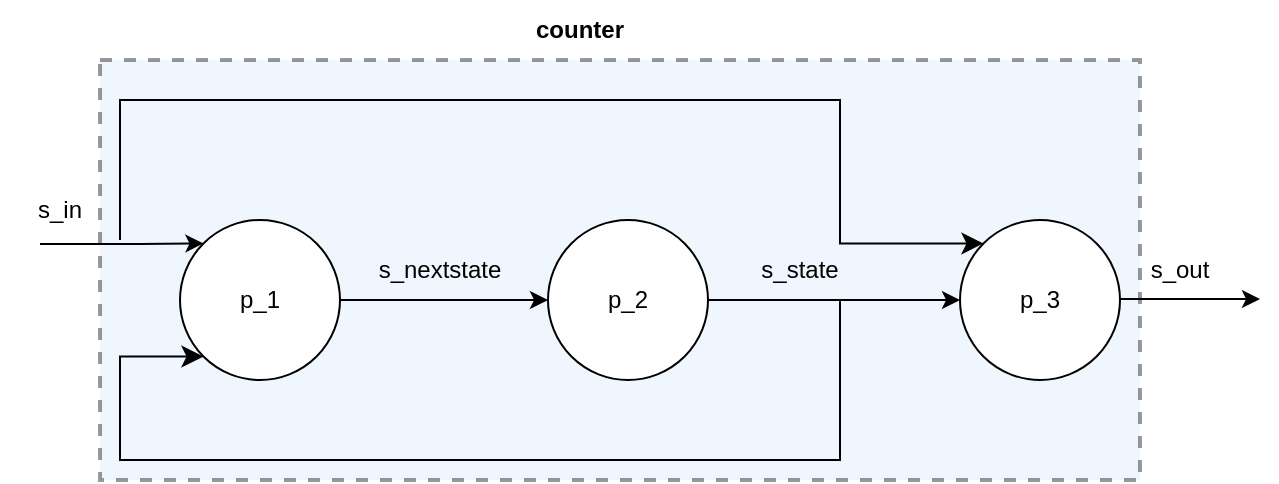 <mxfile version="26.0.16">
  <diagram name="Page-1" id="aM2BYi7dWH0HvxV25wdj">
    <mxGraphModel dx="637" dy="463" grid="1" gridSize="10" guides="1" tooltips="1" connect="1" arrows="1" fold="1" page="1" pageScale="1" pageWidth="827" pageHeight="1169" math="0" shadow="0">
      <root>
        <mxCell id="0" />
        <mxCell id="1" parent="0" />
        <mxCell id="PIvWspxzPkUkjGU2tAyo-17" value="" style="rounded=0;whiteSpace=wrap;html=1;fillColor=#dae8fc;dashed=1;strokeWidth=2;strokeColor=#000000;opacity=40;" vertex="1" parent="1">
          <mxGeometry x="150" y="240" width="520" height="210" as="geometry" />
        </mxCell>
        <mxCell id="PIvWspxzPkUkjGU2tAyo-4" value="" style="edgeStyle=orthogonalEdgeStyle;rounded=0;orthogonalLoop=1;jettySize=auto;html=1;" edge="1" parent="1" source="PIvWspxzPkUkjGU2tAyo-1" target="PIvWspxzPkUkjGU2tAyo-2">
          <mxGeometry relative="1" as="geometry" />
        </mxCell>
        <mxCell id="PIvWspxzPkUkjGU2tAyo-1" value="p_1" style="ellipse;whiteSpace=wrap;html=1;aspect=fixed;" vertex="1" parent="1">
          <mxGeometry x="190" y="320" width="80" height="80" as="geometry" />
        </mxCell>
        <mxCell id="PIvWspxzPkUkjGU2tAyo-5" style="edgeStyle=orthogonalEdgeStyle;rounded=0;orthogonalLoop=1;jettySize=auto;html=1;exitX=1;exitY=0.5;exitDx=0;exitDy=0;" edge="1" parent="1" source="PIvWspxzPkUkjGU2tAyo-2" target="PIvWspxzPkUkjGU2tAyo-3">
          <mxGeometry relative="1" as="geometry" />
        </mxCell>
        <mxCell id="PIvWspxzPkUkjGU2tAyo-2" value="p_2" style="ellipse;whiteSpace=wrap;html=1;aspect=fixed;" vertex="1" parent="1">
          <mxGeometry x="374" y="320" width="80" height="80" as="geometry" />
        </mxCell>
        <mxCell id="PIvWspxzPkUkjGU2tAyo-3" value="p_3" style="ellipse;whiteSpace=wrap;html=1;aspect=fixed;" vertex="1" parent="1">
          <mxGeometry x="580" y="320" width="80" height="80" as="geometry" />
        </mxCell>
        <mxCell id="PIvWspxzPkUkjGU2tAyo-7" value="" style="endArrow=classic;html=1;rounded=0;entryX=0;entryY=0;entryDx=0;entryDy=0;" edge="1" parent="1" target="PIvWspxzPkUkjGU2tAyo-1">
          <mxGeometry width="50" height="50" relative="1" as="geometry">
            <mxPoint x="120" y="332" as="sourcePoint" />
            <mxPoint x="440" y="390" as="targetPoint" />
            <Array as="points">
              <mxPoint x="170" y="332" />
            </Array>
          </mxGeometry>
        </mxCell>
        <mxCell id="PIvWspxzPkUkjGU2tAyo-8" value="" style="endArrow=classic;html=1;rounded=0;entryX=0;entryY=0.5;entryDx=0;entryDy=0;" edge="1" parent="1">
          <mxGeometry width="50" height="50" relative="1" as="geometry">
            <mxPoint x="660" y="359.5" as="sourcePoint" />
            <mxPoint x="730" y="359.5" as="targetPoint" />
          </mxGeometry>
        </mxCell>
        <mxCell id="PIvWspxzPkUkjGU2tAyo-10" value="" style="edgeStyle=segmentEdgeStyle;endArrow=classic;html=1;curved=0;rounded=0;endSize=8;startSize=8;entryX=0;entryY=1;entryDx=0;entryDy=0;" edge="1" parent="1" target="PIvWspxzPkUkjGU2tAyo-1">
          <mxGeometry width="50" height="50" relative="1" as="geometry">
            <mxPoint x="520" y="360" as="sourcePoint" />
            <mxPoint x="440" y="390" as="targetPoint" />
            <Array as="points">
              <mxPoint x="520" y="440" />
              <mxPoint x="160" y="440" />
              <mxPoint x="160" y="388" />
            </Array>
          </mxGeometry>
        </mxCell>
        <mxCell id="PIvWspxzPkUkjGU2tAyo-11" value="" style="edgeStyle=segmentEdgeStyle;endArrow=classic;html=1;curved=0;rounded=0;endSize=8;startSize=8;entryX=0;entryY=0;entryDx=0;entryDy=0;" edge="1" parent="1" target="PIvWspxzPkUkjGU2tAyo-3">
          <mxGeometry width="50" height="50" relative="1" as="geometry">
            <mxPoint x="160" y="330" as="sourcePoint" />
            <mxPoint x="210" y="240" as="targetPoint" />
            <Array as="points">
              <mxPoint x="160" y="260" />
              <mxPoint x="520" y="260" />
              <mxPoint x="520" y="332" />
            </Array>
          </mxGeometry>
        </mxCell>
        <mxCell id="PIvWspxzPkUkjGU2tAyo-12" value="s_in" style="text;html=1;align=center;verticalAlign=middle;whiteSpace=wrap;rounded=0;" vertex="1" parent="1">
          <mxGeometry x="100" y="300" width="60" height="30" as="geometry" />
        </mxCell>
        <mxCell id="PIvWspxzPkUkjGU2tAyo-13" value="s_out" style="text;html=1;align=center;verticalAlign=middle;whiteSpace=wrap;rounded=0;" vertex="1" parent="1">
          <mxGeometry x="660" y="330" width="60" height="30" as="geometry" />
        </mxCell>
        <mxCell id="PIvWspxzPkUkjGU2tAyo-14" value="s_nextstate" style="text;html=1;align=center;verticalAlign=middle;whiteSpace=wrap;rounded=0;" vertex="1" parent="1">
          <mxGeometry x="290" y="330" width="60" height="30" as="geometry" />
        </mxCell>
        <mxCell id="PIvWspxzPkUkjGU2tAyo-15" value="s_state" style="text;html=1;align=center;verticalAlign=middle;whiteSpace=wrap;rounded=0;" vertex="1" parent="1">
          <mxGeometry x="470" y="330" width="60" height="30" as="geometry" />
        </mxCell>
        <mxCell id="PIvWspxzPkUkjGU2tAyo-18" value="&lt;b&gt;counter&lt;/b&gt;" style="text;html=1;align=center;verticalAlign=middle;whiteSpace=wrap;rounded=0;" vertex="1" parent="1">
          <mxGeometry x="360" y="210" width="60" height="30" as="geometry" />
        </mxCell>
      </root>
    </mxGraphModel>
  </diagram>
</mxfile>
